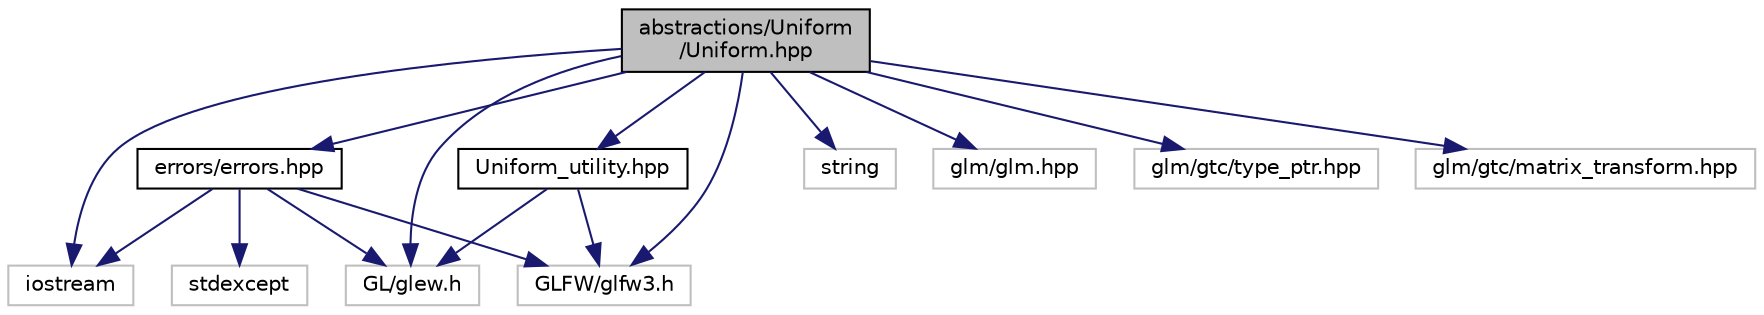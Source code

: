digraph "abstractions/Uniform/Uniform.hpp"
{
 // LATEX_PDF_SIZE
  edge [fontname="Helvetica",fontsize="10",labelfontname="Helvetica",labelfontsize="10"];
  node [fontname="Helvetica",fontsize="10",shape=record];
  Node1 [label="abstractions/Uniform\l/Uniform.hpp",height=0.2,width=0.4,color="black", fillcolor="grey75", style="filled", fontcolor="black",tooltip=" "];
  Node1 -> Node2 [color="midnightblue",fontsize="10",style="solid",fontname="Helvetica"];
  Node2 [label="iostream",height=0.2,width=0.4,color="grey75", fillcolor="white", style="filled",tooltip=" "];
  Node1 -> Node3 [color="midnightblue",fontsize="10",style="solid",fontname="Helvetica"];
  Node3 [label="string",height=0.2,width=0.4,color="grey75", fillcolor="white", style="filled",tooltip=" "];
  Node1 -> Node4 [color="midnightblue",fontsize="10",style="solid",fontname="Helvetica"];
  Node4 [label="GL/glew.h",height=0.2,width=0.4,color="grey75", fillcolor="white", style="filled",tooltip=" "];
  Node1 -> Node5 [color="midnightblue",fontsize="10",style="solid",fontname="Helvetica"];
  Node5 [label="GLFW/glfw3.h",height=0.2,width=0.4,color="grey75", fillcolor="white", style="filled",tooltip=" "];
  Node1 -> Node6 [color="midnightblue",fontsize="10",style="solid",fontname="Helvetica"];
  Node6 [label="glm/glm.hpp",height=0.2,width=0.4,color="grey75", fillcolor="white", style="filled",tooltip=" "];
  Node1 -> Node7 [color="midnightblue",fontsize="10",style="solid",fontname="Helvetica"];
  Node7 [label="glm/gtc/type_ptr.hpp",height=0.2,width=0.4,color="grey75", fillcolor="white", style="filled",tooltip=" "];
  Node1 -> Node8 [color="midnightblue",fontsize="10",style="solid",fontname="Helvetica"];
  Node8 [label="glm/gtc/matrix_transform.hpp",height=0.2,width=0.4,color="grey75", fillcolor="white", style="filled",tooltip=" "];
  Node1 -> Node9 [color="midnightblue",fontsize="10",style="solid",fontname="Helvetica"];
  Node9 [label="Uniform_utility.hpp",height=0.2,width=0.4,color="black", fillcolor="white", style="filled",URL="$Uniform__utility_8hpp.html",tooltip=" "];
  Node9 -> Node4 [color="midnightblue",fontsize="10",style="solid",fontname="Helvetica"];
  Node9 -> Node5 [color="midnightblue",fontsize="10",style="solid",fontname="Helvetica"];
  Node1 -> Node10 [color="midnightblue",fontsize="10",style="solid",fontname="Helvetica"];
  Node10 [label="errors/errors.hpp",height=0.2,width=0.4,color="black", fillcolor="white", style="filled",URL="$errors_8hpp.html",tooltip=" "];
  Node10 -> Node2 [color="midnightblue",fontsize="10",style="solid",fontname="Helvetica"];
  Node10 -> Node11 [color="midnightblue",fontsize="10",style="solid",fontname="Helvetica"];
  Node11 [label="stdexcept",height=0.2,width=0.4,color="grey75", fillcolor="white", style="filled",tooltip=" "];
  Node10 -> Node4 [color="midnightblue",fontsize="10",style="solid",fontname="Helvetica"];
  Node10 -> Node5 [color="midnightblue",fontsize="10",style="solid",fontname="Helvetica"];
}
